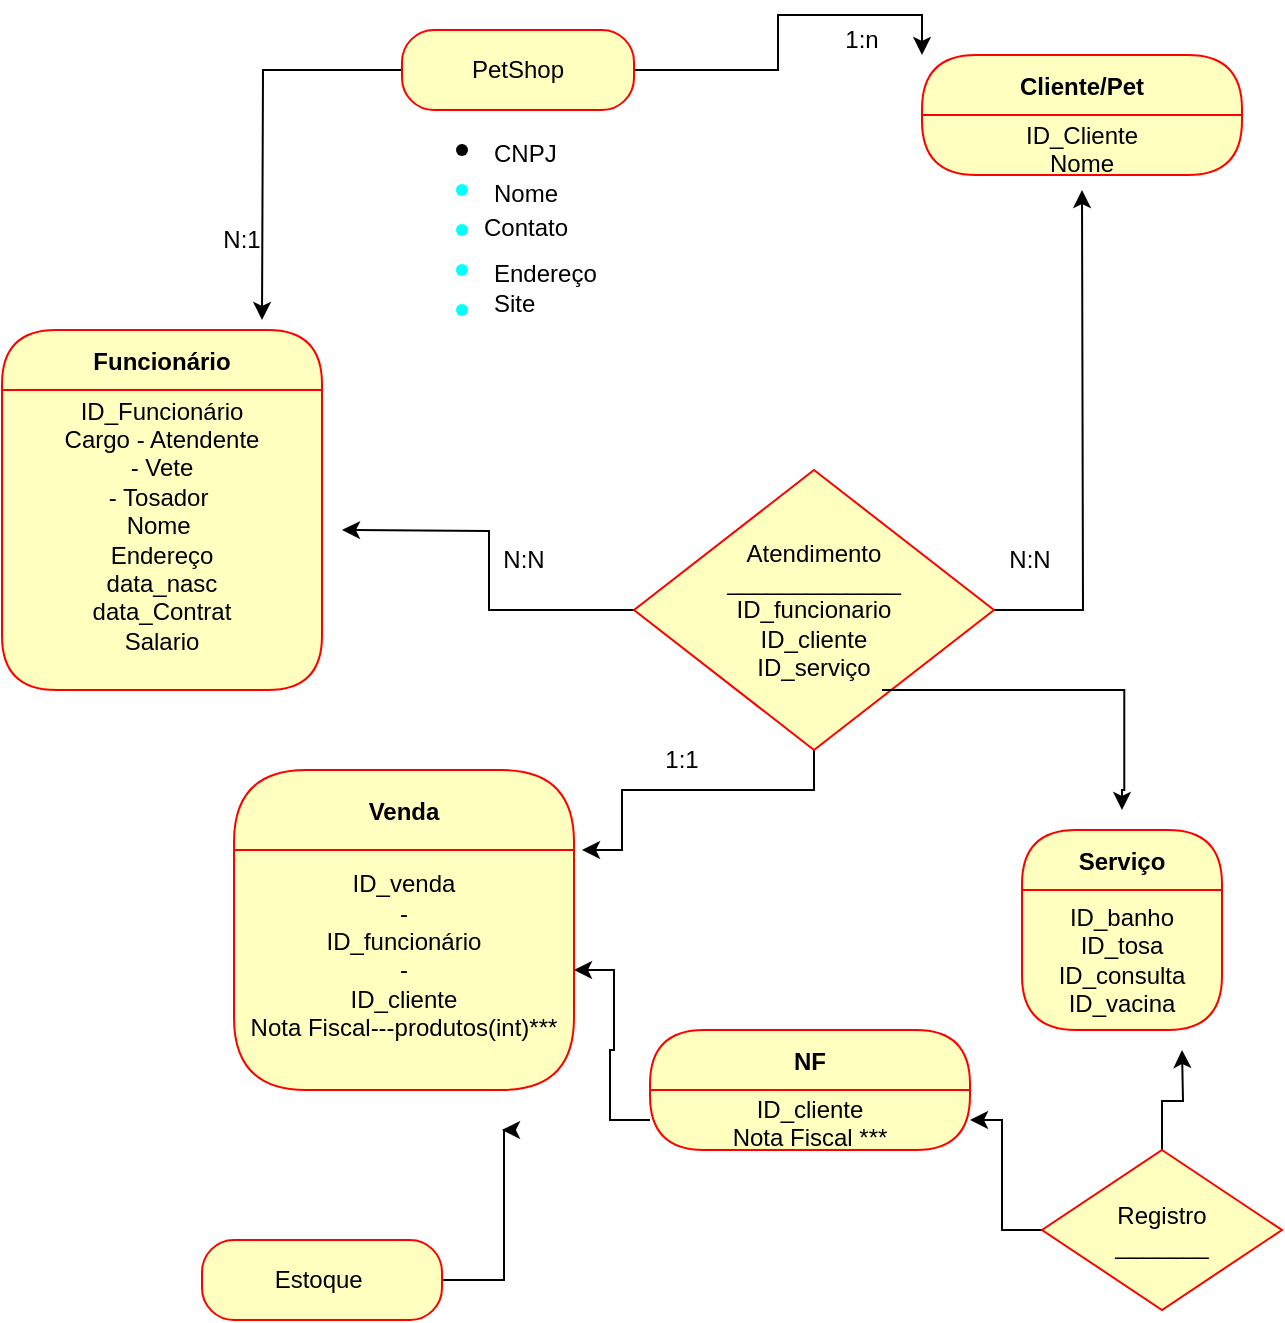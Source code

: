 <mxfile version="24.4.10" type="github">
  <diagram name="Página-1" id="zcAsPmrx_2H1WcOZVVPr">
    <mxGraphModel dx="1801" dy="1739" grid="1" gridSize="10" guides="1" tooltips="1" connect="1" arrows="1" fold="1" page="1" pageScale="1" pageWidth="827" pageHeight="1169" math="0" shadow="0">
      <root>
        <mxCell id="0" />
        <mxCell id="1" parent="0" />
        <mxCell id="4z_YQ-uFbUuo1N-JNkX1-2" value="" style="shape=waypoint;sketch=0;fillStyle=solid;size=6;pointerEvents=1;points=[];fillColor=none;resizable=0;rotatable=0;perimeter=centerPerimeter;snapToPoint=1;" vertex="1" parent="1">
          <mxGeometry x="150" y="30" width="20" height="20" as="geometry" />
        </mxCell>
        <mxCell id="4z_YQ-uFbUuo1N-JNkX1-3" value="" style="shape=waypoint;sketch=0;fillStyle=solid;size=6;pointerEvents=1;points=[];fillColor=none;resizable=0;rotatable=0;perimeter=centerPerimeter;snapToPoint=1;strokeColor=#00FFFF;" vertex="1" parent="1">
          <mxGeometry x="150" y="90" width="20" height="20" as="geometry" />
        </mxCell>
        <mxCell id="4z_YQ-uFbUuo1N-JNkX1-4" value="CNPJ" style="text;strokeColor=none;fillColor=none;spacingLeft=4;spacingRight=4;overflow=hidden;rotatable=0;points=[[0,0.5],[1,0.5]];portConstraint=eastwest;fontSize=12;whiteSpace=wrap;html=1;" vertex="1" parent="1">
          <mxGeometry x="170" y="27.5" width="50" height="25" as="geometry" />
        </mxCell>
        <mxCell id="4z_YQ-uFbUuo1N-JNkX1-5" value="Nome" style="text;strokeColor=none;fillColor=none;spacingLeft=4;spacingRight=4;overflow=hidden;rotatable=0;points=[[0,0.5],[1,0.5]];portConstraint=eastwest;fontSize=12;whiteSpace=wrap;html=1;" vertex="1" parent="1">
          <mxGeometry x="170" y="47.5" width="46" height="25" as="geometry" />
        </mxCell>
        <mxCell id="4z_YQ-uFbUuo1N-JNkX1-7" value="" style="shape=waypoint;sketch=0;fillStyle=solid;size=6;pointerEvents=1;points=[];fillColor=none;resizable=0;rotatable=0;perimeter=centerPerimeter;snapToPoint=1;strokeColor=#00FFFF;" vertex="1" parent="1">
          <mxGeometry x="150" y="50" width="20" height="20" as="geometry" />
        </mxCell>
        <mxCell id="4z_YQ-uFbUuo1N-JNkX1-8" value="" style="shape=waypoint;sketch=0;fillStyle=solid;size=6;pointerEvents=1;points=[];fillColor=none;resizable=0;rotatable=0;perimeter=centerPerimeter;snapToPoint=1;strokeColor=#00FFFF;" vertex="1" parent="1">
          <mxGeometry x="150" y="70" width="20" height="20" as="geometry" />
        </mxCell>
        <mxCell id="4z_YQ-uFbUuo1N-JNkX1-9" value="" style="shape=waypoint;sketch=0;fillStyle=solid;size=6;pointerEvents=1;points=[];fillColor=none;resizable=0;rotatable=0;perimeter=centerPerimeter;snapToPoint=1;strokeColor=#00FFFF;" vertex="1" parent="1">
          <mxGeometry x="150" y="110" width="20" height="20" as="geometry" />
        </mxCell>
        <mxCell id="4z_YQ-uFbUuo1N-JNkX1-10" value="Endereço" style="text;strokeColor=none;fillColor=none;spacingLeft=4;spacingRight=4;overflow=hidden;rotatable=0;points=[[0,0.5],[1,0.5]];portConstraint=eastwest;fontSize=12;whiteSpace=wrap;html=1;" vertex="1" parent="1">
          <mxGeometry x="170" y="87.5" width="76" height="25" as="geometry" />
        </mxCell>
        <mxCell id="4z_YQ-uFbUuo1N-JNkX1-11" value="Site" style="text;strokeColor=none;fillColor=none;spacingLeft=4;spacingRight=4;overflow=hidden;rotatable=0;points=[[0,0.5],[1,0.5]];portConstraint=eastwest;fontSize=12;whiteSpace=wrap;html=1;" vertex="1" parent="1">
          <mxGeometry x="170" y="102.5" width="40" height="30" as="geometry" />
        </mxCell>
        <mxCell id="4z_YQ-uFbUuo1N-JNkX1-13" value="Contato" style="text;strokeColor=none;fillColor=none;spacingLeft=4;spacingRight=4;overflow=hidden;rotatable=0;points=[[0,0.5],[1,0.5]];portConstraint=eastwest;fontSize=12;whiteSpace=wrap;html=1;" vertex="1" parent="1">
          <mxGeometry x="165" y="65" width="56" height="30" as="geometry" />
        </mxCell>
        <mxCell id="4z_YQ-uFbUuo1N-JNkX1-34" style="edgeStyle=orthogonalEdgeStyle;rounded=0;orthogonalLoop=1;jettySize=auto;html=1;entryX=0;entryY=0;entryDx=0;entryDy=0;" edge="1" parent="1" source="4z_YQ-uFbUuo1N-JNkX1-28" target="4z_YQ-uFbUuo1N-JNkX1-30">
          <mxGeometry relative="1" as="geometry" />
        </mxCell>
        <mxCell id="4z_YQ-uFbUuo1N-JNkX1-40" style="edgeStyle=orthogonalEdgeStyle;rounded=0;orthogonalLoop=1;jettySize=auto;html=1;" edge="1" parent="1" source="4z_YQ-uFbUuo1N-JNkX1-28">
          <mxGeometry relative="1" as="geometry">
            <mxPoint x="60" y="125" as="targetPoint" />
          </mxGeometry>
        </mxCell>
        <mxCell id="4z_YQ-uFbUuo1N-JNkX1-28" value="PetShop" style="rounded=1;whiteSpace=wrap;html=1;arcSize=40;fontColor=#000000;fillColor=#ffffc0;strokeColor=#ff0000;" vertex="1" parent="1">
          <mxGeometry x="130" y="-20" width="116" height="40" as="geometry" />
        </mxCell>
        <mxCell id="4z_YQ-uFbUuo1N-JNkX1-30" value="Cliente/Pet" style="swimlane;fontStyle=1;align=center;verticalAlign=middle;childLayout=stackLayout;horizontal=1;startSize=30;horizontalStack=0;resizeParent=0;resizeLast=1;container=0;fontColor=#000000;collapsible=0;rounded=1;arcSize=30;strokeColor=#ff0000;fillColor=#ffffc0;swimlaneFillColor=#ffffc0;dropTarget=0;" vertex="1" parent="1">
          <mxGeometry x="390" y="-7.5" width="160" height="60" as="geometry" />
        </mxCell>
        <mxCell id="4z_YQ-uFbUuo1N-JNkX1-31" value="ID_Cliente&lt;br&gt;Nome" style="text;html=1;strokeColor=none;fillColor=none;align=center;verticalAlign=middle;spacingLeft=4;spacingRight=4;whiteSpace=wrap;overflow=hidden;rotatable=0;fontColor=#000000;" vertex="1" parent="4z_YQ-uFbUuo1N-JNkX1-30">
          <mxGeometry y="30" width="160" height="30" as="geometry" />
        </mxCell>
        <mxCell id="4z_YQ-uFbUuo1N-JNkX1-37" value="Funcionário" style="swimlane;fontStyle=1;align=center;verticalAlign=middle;childLayout=stackLayout;horizontal=1;startSize=30;horizontalStack=0;resizeParent=0;resizeLast=1;container=0;fontColor=#000000;collapsible=0;rounded=1;arcSize=30;strokeColor=#ff0000;fillColor=#ffffc0;swimlaneFillColor=#ffffc0;dropTarget=0;" vertex="1" parent="1">
          <mxGeometry x="-70" y="130" width="160" height="180" as="geometry" />
        </mxCell>
        <mxCell id="4z_YQ-uFbUuo1N-JNkX1-38" value="ID_Funcionário&lt;br&gt;Cargo - Atendente&lt;br&gt;&amp;nbsp;- Vete&amp;nbsp;&lt;br&gt;- Tosador&amp;nbsp;&lt;br&gt;Nome&amp;nbsp;&lt;br&gt;Endereço&lt;br&gt;data_nasc&lt;br&gt;data_Contrat&lt;br&gt;Salario&lt;div&gt;&lt;br&gt;&lt;/div&gt;" style="text;html=1;strokeColor=none;fillColor=none;align=center;verticalAlign=middle;spacingLeft=4;spacingRight=4;whiteSpace=wrap;overflow=hidden;rotatable=0;fontColor=#000000;" vertex="1" parent="4z_YQ-uFbUuo1N-JNkX1-37">
          <mxGeometry y="30" width="160" height="150" as="geometry" />
        </mxCell>
        <mxCell id="4z_YQ-uFbUuo1N-JNkX1-41" value="N:1" style="text;html=1;align=center;verticalAlign=middle;whiteSpace=wrap;rounded=0;" vertex="1" parent="1">
          <mxGeometry x="20" y="70" width="60" height="30" as="geometry" />
        </mxCell>
        <mxCell id="4z_YQ-uFbUuo1N-JNkX1-42" value="1:n" style="text;html=1;align=center;verticalAlign=middle;whiteSpace=wrap;rounded=0;" vertex="1" parent="1">
          <mxGeometry x="330" y="-30" width="60" height="30" as="geometry" />
        </mxCell>
        <mxCell id="4z_YQ-uFbUuo1N-JNkX1-46" style="edgeStyle=orthogonalEdgeStyle;rounded=0;orthogonalLoop=1;jettySize=auto;html=1;" edge="1" parent="1" source="4z_YQ-uFbUuo1N-JNkX1-43">
          <mxGeometry relative="1" as="geometry">
            <mxPoint x="100" y="230" as="targetPoint" />
          </mxGeometry>
        </mxCell>
        <mxCell id="4z_YQ-uFbUuo1N-JNkX1-57" style="edgeStyle=orthogonalEdgeStyle;rounded=0;orthogonalLoop=1;jettySize=auto;html=1;" edge="1" parent="1" source="4z_YQ-uFbUuo1N-JNkX1-43">
          <mxGeometry relative="1" as="geometry">
            <mxPoint x="470" y="60" as="targetPoint" />
          </mxGeometry>
        </mxCell>
        <mxCell id="4z_YQ-uFbUuo1N-JNkX1-69" style="edgeStyle=orthogonalEdgeStyle;rounded=0;orthogonalLoop=1;jettySize=auto;html=1;" edge="1" parent="1" source="4z_YQ-uFbUuo1N-JNkX1-43">
          <mxGeometry relative="1" as="geometry">
            <mxPoint x="220" y="390" as="targetPoint" />
            <Array as="points">
              <mxPoint x="336" y="360" />
              <mxPoint x="240" y="360" />
              <mxPoint x="240" y="390" />
            </Array>
          </mxGeometry>
        </mxCell>
        <mxCell id="4z_YQ-uFbUuo1N-JNkX1-43" value="Atendimento&lt;br&gt;_____________&lt;br&gt;ID_funcionario&lt;br&gt;ID_cliente&lt;br&gt;ID_serviço" style="rhombus;whiteSpace=wrap;html=1;fontColor=#000000;fillColor=#ffffc0;strokeColor=#ff0000;" vertex="1" parent="1">
          <mxGeometry x="246" y="200" width="180" height="140" as="geometry" />
        </mxCell>
        <mxCell id="4z_YQ-uFbUuo1N-JNkX1-48" value="Venda" style="swimlane;fontStyle=1;align=center;verticalAlign=middle;childLayout=stackLayout;horizontal=1;startSize=40;horizontalStack=0;resizeParent=0;resizeLast=1;container=0;fontColor=#000000;collapsible=0;rounded=1;arcSize=30;strokeColor=#ff0000;fillColor=#ffffc0;swimlaneFillColor=#ffffc0;dropTarget=0;" vertex="1" parent="1">
          <mxGeometry x="46" y="350" width="170" height="160" as="geometry" />
        </mxCell>
        <mxCell id="4z_YQ-uFbUuo1N-JNkX1-49" value="ID_venda&lt;br&gt;-&lt;br&gt;ID_funcionário&lt;br&gt;-&lt;br&gt;ID_cliente&lt;br&gt;Nota Fiscal---produtos(int)***&lt;br&gt;&lt;div&gt;&lt;br&gt;&lt;/div&gt;" style="text;html=1;strokeColor=none;fillColor=none;align=center;verticalAlign=middle;spacingLeft=4;spacingRight=4;whiteSpace=wrap;overflow=hidden;rotatable=0;fontColor=#000000;" vertex="1" parent="4z_YQ-uFbUuo1N-JNkX1-48">
          <mxGeometry y="40" width="170" height="120" as="geometry" />
        </mxCell>
        <mxCell id="4z_YQ-uFbUuo1N-JNkX1-51" value="Serviço" style="swimlane;fontStyle=1;align=center;verticalAlign=middle;childLayout=stackLayout;horizontal=1;startSize=30;horizontalStack=0;resizeParent=0;resizeLast=1;container=0;fontColor=#000000;collapsible=0;rounded=1;arcSize=30;strokeColor=#ff0000;fillColor=#ffffc0;swimlaneFillColor=#ffffc0;dropTarget=0;" vertex="1" parent="1">
          <mxGeometry x="440" y="380" width="100" height="100" as="geometry" />
        </mxCell>
        <mxCell id="4z_YQ-uFbUuo1N-JNkX1-52" value="ID_banho&lt;br&gt;ID_tosa&lt;br&gt;ID_consulta&lt;br&gt;ID_vacina" style="text;html=1;strokeColor=none;fillColor=none;align=center;verticalAlign=middle;spacingLeft=4;spacingRight=4;whiteSpace=wrap;overflow=hidden;rotatable=0;fontColor=#000000;" vertex="1" parent="4z_YQ-uFbUuo1N-JNkX1-51">
          <mxGeometry y="30" width="100" height="70" as="geometry" />
        </mxCell>
        <mxCell id="4z_YQ-uFbUuo1N-JNkX1-54" value="N:N" style="text;html=1;align=center;verticalAlign=middle;whiteSpace=wrap;rounded=0;" vertex="1" parent="1">
          <mxGeometry x="161" y="230" width="60" height="30" as="geometry" />
        </mxCell>
        <mxCell id="4z_YQ-uFbUuo1N-JNkX1-55" value="N:N" style="text;html=1;align=center;verticalAlign=middle;whiteSpace=wrap;rounded=0;" vertex="1" parent="1">
          <mxGeometry x="414" y="230" width="60" height="30" as="geometry" />
        </mxCell>
        <mxCell id="4z_YQ-uFbUuo1N-JNkX1-64" style="edgeStyle=orthogonalEdgeStyle;rounded=0;orthogonalLoop=1;jettySize=auto;html=1;" edge="1" parent="1">
          <mxGeometry relative="1" as="geometry">
            <mxPoint x="490" y="370" as="targetPoint" />
            <mxPoint x="369.997" y="310" as="sourcePoint" />
            <Array as="points">
              <mxPoint x="491.14" y="310" />
              <mxPoint x="491.14" y="360" />
            </Array>
          </mxGeometry>
        </mxCell>
        <mxCell id="4z_YQ-uFbUuo1N-JNkX1-67" style="edgeStyle=orthogonalEdgeStyle;rounded=0;orthogonalLoop=1;jettySize=auto;html=1;" edge="1" parent="1" source="4z_YQ-uFbUuo1N-JNkX1-65">
          <mxGeometry relative="1" as="geometry">
            <mxPoint x="180" y="530" as="targetPoint" />
            <Array as="points">
              <mxPoint x="181" y="605" />
            </Array>
          </mxGeometry>
        </mxCell>
        <mxCell id="4z_YQ-uFbUuo1N-JNkX1-65" value="Estoque&amp;nbsp;" style="rounded=1;whiteSpace=wrap;html=1;arcSize=40;fontColor=#000000;fillColor=#ffffc0;strokeColor=#ff0000;" vertex="1" parent="1">
          <mxGeometry x="30" y="585" width="120" height="40" as="geometry" />
        </mxCell>
        <mxCell id="4z_YQ-uFbUuo1N-JNkX1-70" value="NF" style="swimlane;fontStyle=1;align=center;verticalAlign=middle;childLayout=stackLayout;horizontal=1;startSize=30;horizontalStack=0;resizeParent=0;resizeLast=1;container=0;fontColor=#000000;collapsible=0;rounded=1;arcSize=30;strokeColor=#ff0000;fillColor=#ffffc0;swimlaneFillColor=#ffffc0;dropTarget=0;" vertex="1" parent="1">
          <mxGeometry x="254" y="480" width="160" height="60" as="geometry" />
        </mxCell>
        <mxCell id="4z_YQ-uFbUuo1N-JNkX1-71" value="ID_cliente&lt;br&gt;Nota Fiscal ***" style="text;html=1;strokeColor=none;fillColor=none;align=center;verticalAlign=middle;spacingLeft=4;spacingRight=4;whiteSpace=wrap;overflow=hidden;rotatable=0;fontColor=#000000;" vertex="1" parent="4z_YQ-uFbUuo1N-JNkX1-70">
          <mxGeometry y="30" width="160" height="30" as="geometry" />
        </mxCell>
        <mxCell id="4z_YQ-uFbUuo1N-JNkX1-73" style="edgeStyle=orthogonalEdgeStyle;rounded=0;orthogonalLoop=1;jettySize=auto;html=1;entryX=1;entryY=0.5;entryDx=0;entryDy=0;" edge="1" parent="1" source="4z_YQ-uFbUuo1N-JNkX1-71" target="4z_YQ-uFbUuo1N-JNkX1-49">
          <mxGeometry relative="1" as="geometry" />
        </mxCell>
        <mxCell id="4z_YQ-uFbUuo1N-JNkX1-77" style="edgeStyle=orthogonalEdgeStyle;rounded=0;orthogonalLoop=1;jettySize=auto;html=1;" edge="1" parent="1" source="4z_YQ-uFbUuo1N-JNkX1-74">
          <mxGeometry relative="1" as="geometry">
            <mxPoint x="520" y="490" as="targetPoint" />
          </mxGeometry>
        </mxCell>
        <mxCell id="4z_YQ-uFbUuo1N-JNkX1-78" style="edgeStyle=orthogonalEdgeStyle;rounded=0;orthogonalLoop=1;jettySize=auto;html=1;entryX=1;entryY=0.5;entryDx=0;entryDy=0;" edge="1" parent="1" source="4z_YQ-uFbUuo1N-JNkX1-74" target="4z_YQ-uFbUuo1N-JNkX1-71">
          <mxGeometry relative="1" as="geometry">
            <mxPoint x="430" y="520" as="targetPoint" />
          </mxGeometry>
        </mxCell>
        <mxCell id="4z_YQ-uFbUuo1N-JNkX1-74" value="Registro&lt;br&gt;_______" style="rhombus;whiteSpace=wrap;html=1;fontColor=#000000;fillColor=#ffffc0;strokeColor=#ff0000;" vertex="1" parent="1">
          <mxGeometry x="450" y="540" width="120" height="80" as="geometry" />
        </mxCell>
        <mxCell id="4z_YQ-uFbUuo1N-JNkX1-79" value="1:1" style="text;html=1;align=center;verticalAlign=middle;whiteSpace=wrap;rounded=0;" vertex="1" parent="1">
          <mxGeometry x="240" y="330" width="60" height="30" as="geometry" />
        </mxCell>
      </root>
    </mxGraphModel>
  </diagram>
</mxfile>
